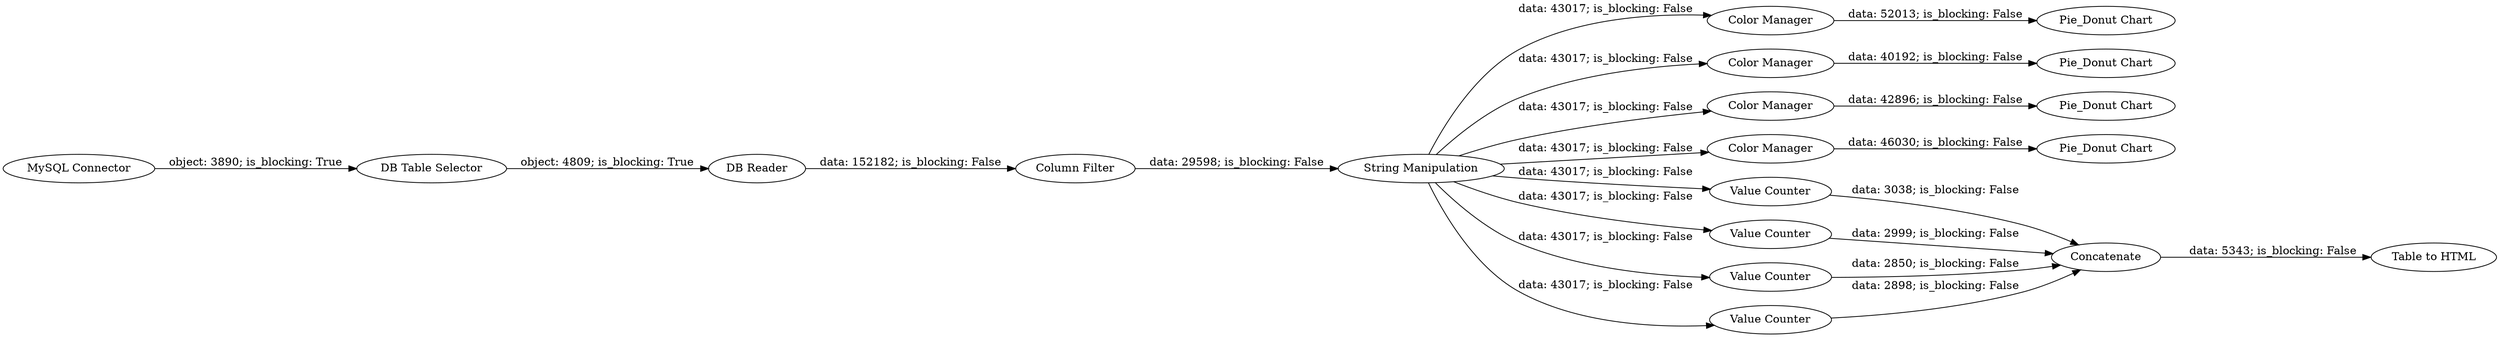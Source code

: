digraph {
	"-4486107868555682723_20" [label="Color Manager"]
	"-4486107868555682723_18" [label="Color Manager"]
	"-4486107868555682723_19" [label="Pie_Donut Chart"]
	"-4486107868555682723_2" [label="DB Table Selector"]
	"-4486107868555682723_22" [label="Color Manager"]
	"-4486107868555682723_6" [label="Column Filter"]
	"-4486107868555682723_1" [label="MySQL Connector"]
	"-4486107868555682723_26" [label="Table to HTML"]
	"-4486107868555682723_21" [label="Pie_Donut Chart"]
	"-4486107868555682723_24" [label="Value Counter"]
	"-4486107868555682723_25" [label=Concatenate]
	"-4486107868555682723_17" [label="String Manipulation"]
	"-4486107868555682723_9" [label="Color Manager"]
	"-4486107868555682723_3" [label="DB Reader"]
	"-4486107868555682723_12" [label="Value Counter"]
	"-4486107868555682723_23" [label="Pie_Donut Chart"]
	"-4486107868555682723_11" [label="Value Counter"]
	"-4486107868555682723_10" [label="Pie_Donut Chart"]
	"-4486107868555682723_13" [label="Value Counter"]
	"-4486107868555682723_13" -> "-4486107868555682723_25" [label="data: 3038; is_blocking: False"]
	"-4486107868555682723_17" -> "-4486107868555682723_22" [label="data: 43017; is_blocking: False"]
	"-4486107868555682723_24" -> "-4486107868555682723_25" [label="data: 2898; is_blocking: False"]
	"-4486107868555682723_22" -> "-4486107868555682723_23" [label="data: 42896; is_blocking: False"]
	"-4486107868555682723_17" -> "-4486107868555682723_24" [label="data: 43017; is_blocking: False"]
	"-4486107868555682723_12" -> "-4486107868555682723_25" [label="data: 2999; is_blocking: False"]
	"-4486107868555682723_3" -> "-4486107868555682723_6" [label="data: 152182; is_blocking: False"]
	"-4486107868555682723_18" -> "-4486107868555682723_19" [label="data: 40192; is_blocking: False"]
	"-4486107868555682723_17" -> "-4486107868555682723_12" [label="data: 43017; is_blocking: False"]
	"-4486107868555682723_20" -> "-4486107868555682723_21" [label="data: 52013; is_blocking: False"]
	"-4486107868555682723_17" -> "-4486107868555682723_13" [label="data: 43017; is_blocking: False"]
	"-4486107868555682723_6" -> "-4486107868555682723_17" [label="data: 29598; is_blocking: False"]
	"-4486107868555682723_17" -> "-4486107868555682723_11" [label="data: 43017; is_blocking: False"]
	"-4486107868555682723_17" -> "-4486107868555682723_9" [label="data: 43017; is_blocking: False"]
	"-4486107868555682723_17" -> "-4486107868555682723_20" [label="data: 43017; is_blocking: False"]
	"-4486107868555682723_11" -> "-4486107868555682723_25" [label="data: 2850; is_blocking: False"]
	"-4486107868555682723_1" -> "-4486107868555682723_2" [label="object: 3890; is_blocking: True"]
	"-4486107868555682723_2" -> "-4486107868555682723_3" [label="object: 4809; is_blocking: True"]
	"-4486107868555682723_17" -> "-4486107868555682723_18" [label="data: 43017; is_blocking: False"]
	"-4486107868555682723_25" -> "-4486107868555682723_26" [label="data: 5343; is_blocking: False"]
	"-4486107868555682723_9" -> "-4486107868555682723_10" [label="data: 46030; is_blocking: False"]
	rankdir=LR
}
